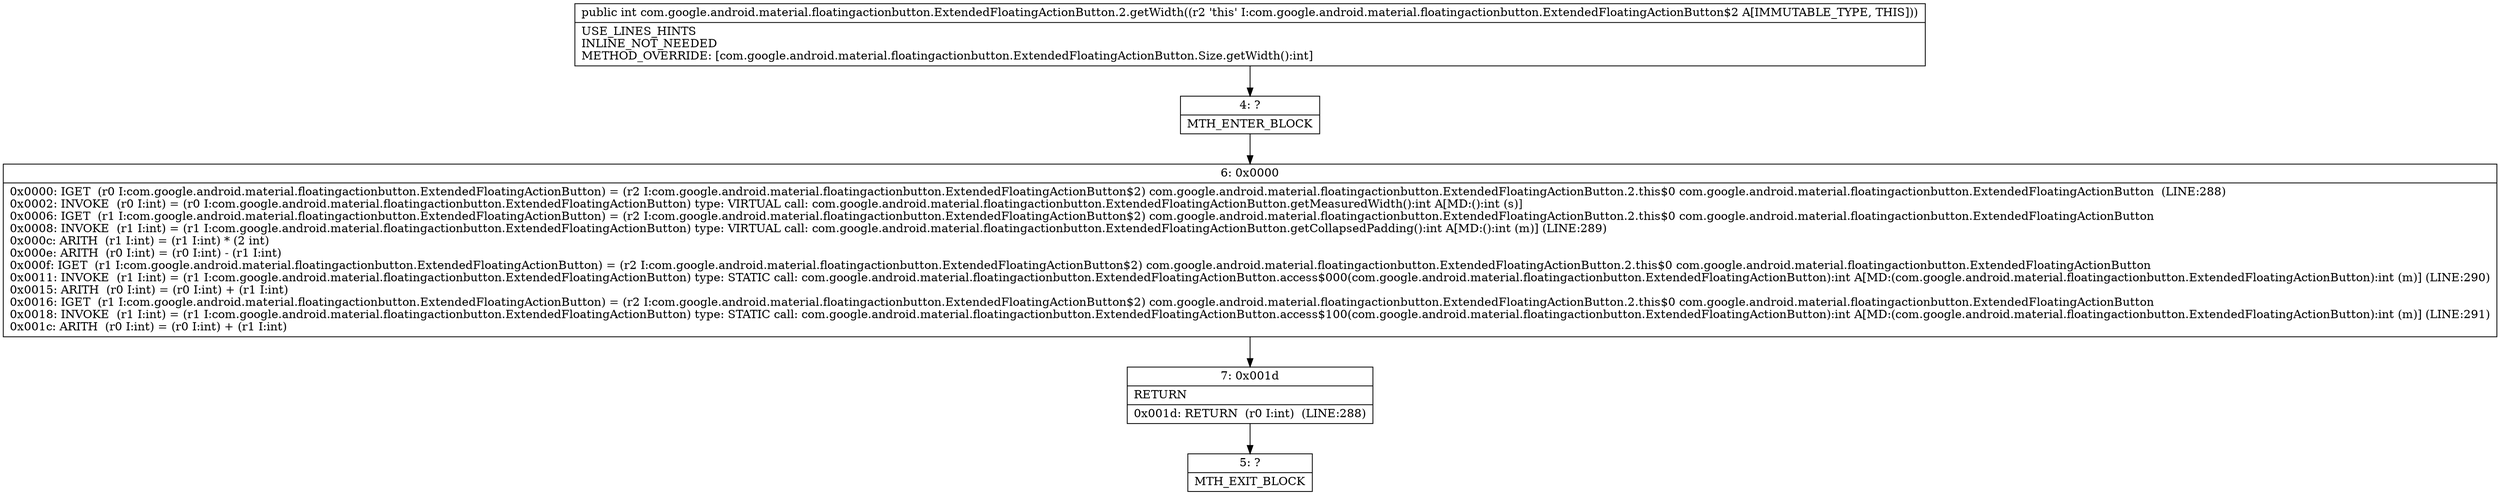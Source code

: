 digraph "CFG forcom.google.android.material.floatingactionbutton.ExtendedFloatingActionButton.2.getWidth()I" {
Node_4 [shape=record,label="{4\:\ ?|MTH_ENTER_BLOCK\l}"];
Node_6 [shape=record,label="{6\:\ 0x0000|0x0000: IGET  (r0 I:com.google.android.material.floatingactionbutton.ExtendedFloatingActionButton) = (r2 I:com.google.android.material.floatingactionbutton.ExtendedFloatingActionButton$2) com.google.android.material.floatingactionbutton.ExtendedFloatingActionButton.2.this$0 com.google.android.material.floatingactionbutton.ExtendedFloatingActionButton  (LINE:288)\l0x0002: INVOKE  (r0 I:int) = (r0 I:com.google.android.material.floatingactionbutton.ExtendedFloatingActionButton) type: VIRTUAL call: com.google.android.material.floatingactionbutton.ExtendedFloatingActionButton.getMeasuredWidth():int A[MD:():int (s)]\l0x0006: IGET  (r1 I:com.google.android.material.floatingactionbutton.ExtendedFloatingActionButton) = (r2 I:com.google.android.material.floatingactionbutton.ExtendedFloatingActionButton$2) com.google.android.material.floatingactionbutton.ExtendedFloatingActionButton.2.this$0 com.google.android.material.floatingactionbutton.ExtendedFloatingActionButton \l0x0008: INVOKE  (r1 I:int) = (r1 I:com.google.android.material.floatingactionbutton.ExtendedFloatingActionButton) type: VIRTUAL call: com.google.android.material.floatingactionbutton.ExtendedFloatingActionButton.getCollapsedPadding():int A[MD:():int (m)] (LINE:289)\l0x000c: ARITH  (r1 I:int) = (r1 I:int) * (2 int) \l0x000e: ARITH  (r0 I:int) = (r0 I:int) \- (r1 I:int) \l0x000f: IGET  (r1 I:com.google.android.material.floatingactionbutton.ExtendedFloatingActionButton) = (r2 I:com.google.android.material.floatingactionbutton.ExtendedFloatingActionButton$2) com.google.android.material.floatingactionbutton.ExtendedFloatingActionButton.2.this$0 com.google.android.material.floatingactionbutton.ExtendedFloatingActionButton \l0x0011: INVOKE  (r1 I:int) = (r1 I:com.google.android.material.floatingactionbutton.ExtendedFloatingActionButton) type: STATIC call: com.google.android.material.floatingactionbutton.ExtendedFloatingActionButton.access$000(com.google.android.material.floatingactionbutton.ExtendedFloatingActionButton):int A[MD:(com.google.android.material.floatingactionbutton.ExtendedFloatingActionButton):int (m)] (LINE:290)\l0x0015: ARITH  (r0 I:int) = (r0 I:int) + (r1 I:int) \l0x0016: IGET  (r1 I:com.google.android.material.floatingactionbutton.ExtendedFloatingActionButton) = (r2 I:com.google.android.material.floatingactionbutton.ExtendedFloatingActionButton$2) com.google.android.material.floatingactionbutton.ExtendedFloatingActionButton.2.this$0 com.google.android.material.floatingactionbutton.ExtendedFloatingActionButton \l0x0018: INVOKE  (r1 I:int) = (r1 I:com.google.android.material.floatingactionbutton.ExtendedFloatingActionButton) type: STATIC call: com.google.android.material.floatingactionbutton.ExtendedFloatingActionButton.access$100(com.google.android.material.floatingactionbutton.ExtendedFloatingActionButton):int A[MD:(com.google.android.material.floatingactionbutton.ExtendedFloatingActionButton):int (m)] (LINE:291)\l0x001c: ARITH  (r0 I:int) = (r0 I:int) + (r1 I:int) \l}"];
Node_7 [shape=record,label="{7\:\ 0x001d|RETURN\l|0x001d: RETURN  (r0 I:int)  (LINE:288)\l}"];
Node_5 [shape=record,label="{5\:\ ?|MTH_EXIT_BLOCK\l}"];
MethodNode[shape=record,label="{public int com.google.android.material.floatingactionbutton.ExtendedFloatingActionButton.2.getWidth((r2 'this' I:com.google.android.material.floatingactionbutton.ExtendedFloatingActionButton$2 A[IMMUTABLE_TYPE, THIS]))  | USE_LINES_HINTS\lINLINE_NOT_NEEDED\lMETHOD_OVERRIDE: [com.google.android.material.floatingactionbutton.ExtendedFloatingActionButton.Size.getWidth():int]\l}"];
MethodNode -> Node_4;Node_4 -> Node_6;
Node_6 -> Node_7;
Node_7 -> Node_5;
}

